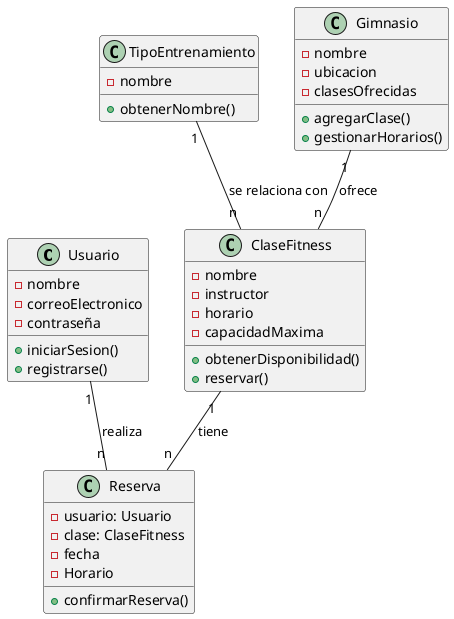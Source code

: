 @startuml Diagrama de clases PowerAPP

class Usuario {
  - nombre
  - correoElectronico
  - contraseña
  + iniciarSesion()
  + registrarse()
}

class TipoEntrenamiento {
  - nombre
  + obtenerNombre()
}

class ClaseFitness {
  - nombre
  - instructor
  - horario
  - capacidadMaxima
  + obtenerDisponibilidad()
  + reservar()
}

class Gimnasio {
  - nombre
  - ubicacion
  - clasesOfrecidas
  + agregarClase()
  + gestionarHorarios()
}

class Reserva {
  - usuario: Usuario
  - clase: ClaseFitness
  - fecha
  - Horario
  + confirmarReserva()
}

TipoEntrenamiento "1" -- "n" ClaseFitness : se relaciona con
Usuario "1" -- "n" Reserva : realiza
ClaseFitness "1" -- "n" Reserva : tiene
Gimnasio "1" -- "n" ClaseFitness : ofrece

@enduml
